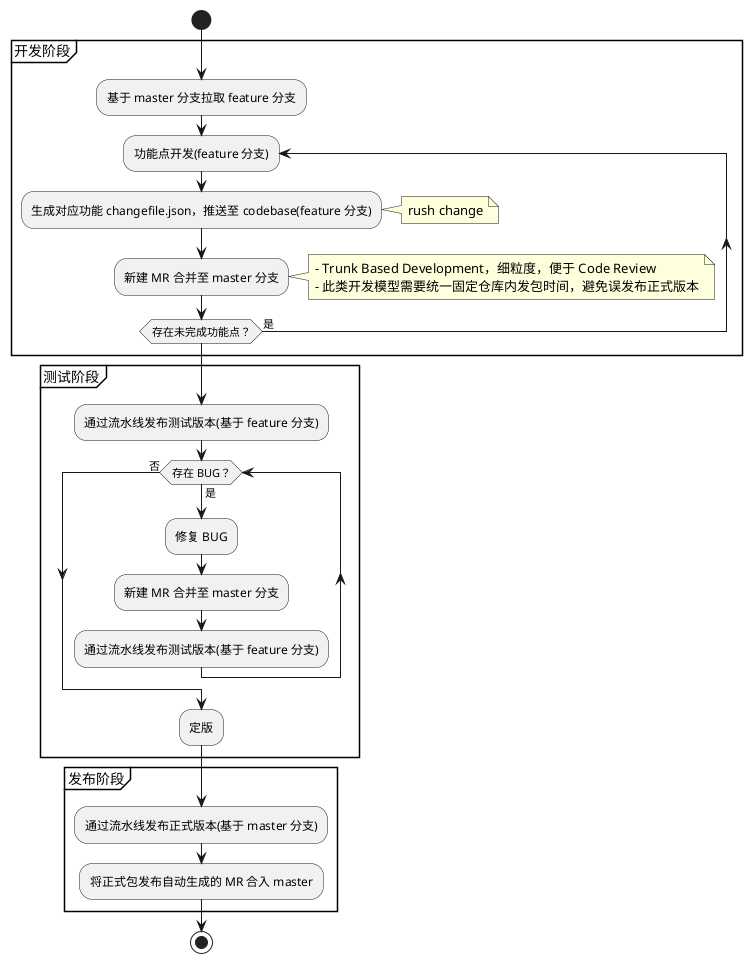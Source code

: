 @startuml
start
partition 开发阶段 {
  :基于 master 分支拉取 feature 分支;
  repeat :功能点开发(feature 分支);
  :生成对应功能 changefile.json，推送至 codebase(feature 分支);
  note right
  rush change
  end note
  :新建 MR 合并至 master 分支;
  note right
  - Trunk Based Development，细粒度，便于 Code Review
  - 此类开发模型需要统一固定仓库内发包时间，避免误发布正式版本
  end note
  repeat while(存在未完成功能点？) is (是)
}
partition 测试阶段 {
  :通过流水线发布测试版本(基于 feature 分支);
  while(存在 BUG？) is (是)
  :修复 BUG;
  :新建 MR 合并至 master 分支;
  :通过流水线发布测试版本(基于 feature 分支);
  end while(否)
  :定版;
}
partition 发布阶段 {
  :通过流水线发布正式版本(基于 master 分支);
  :将正式包发布自动生成的 MR 合入 master;
}
stop
@enduml

